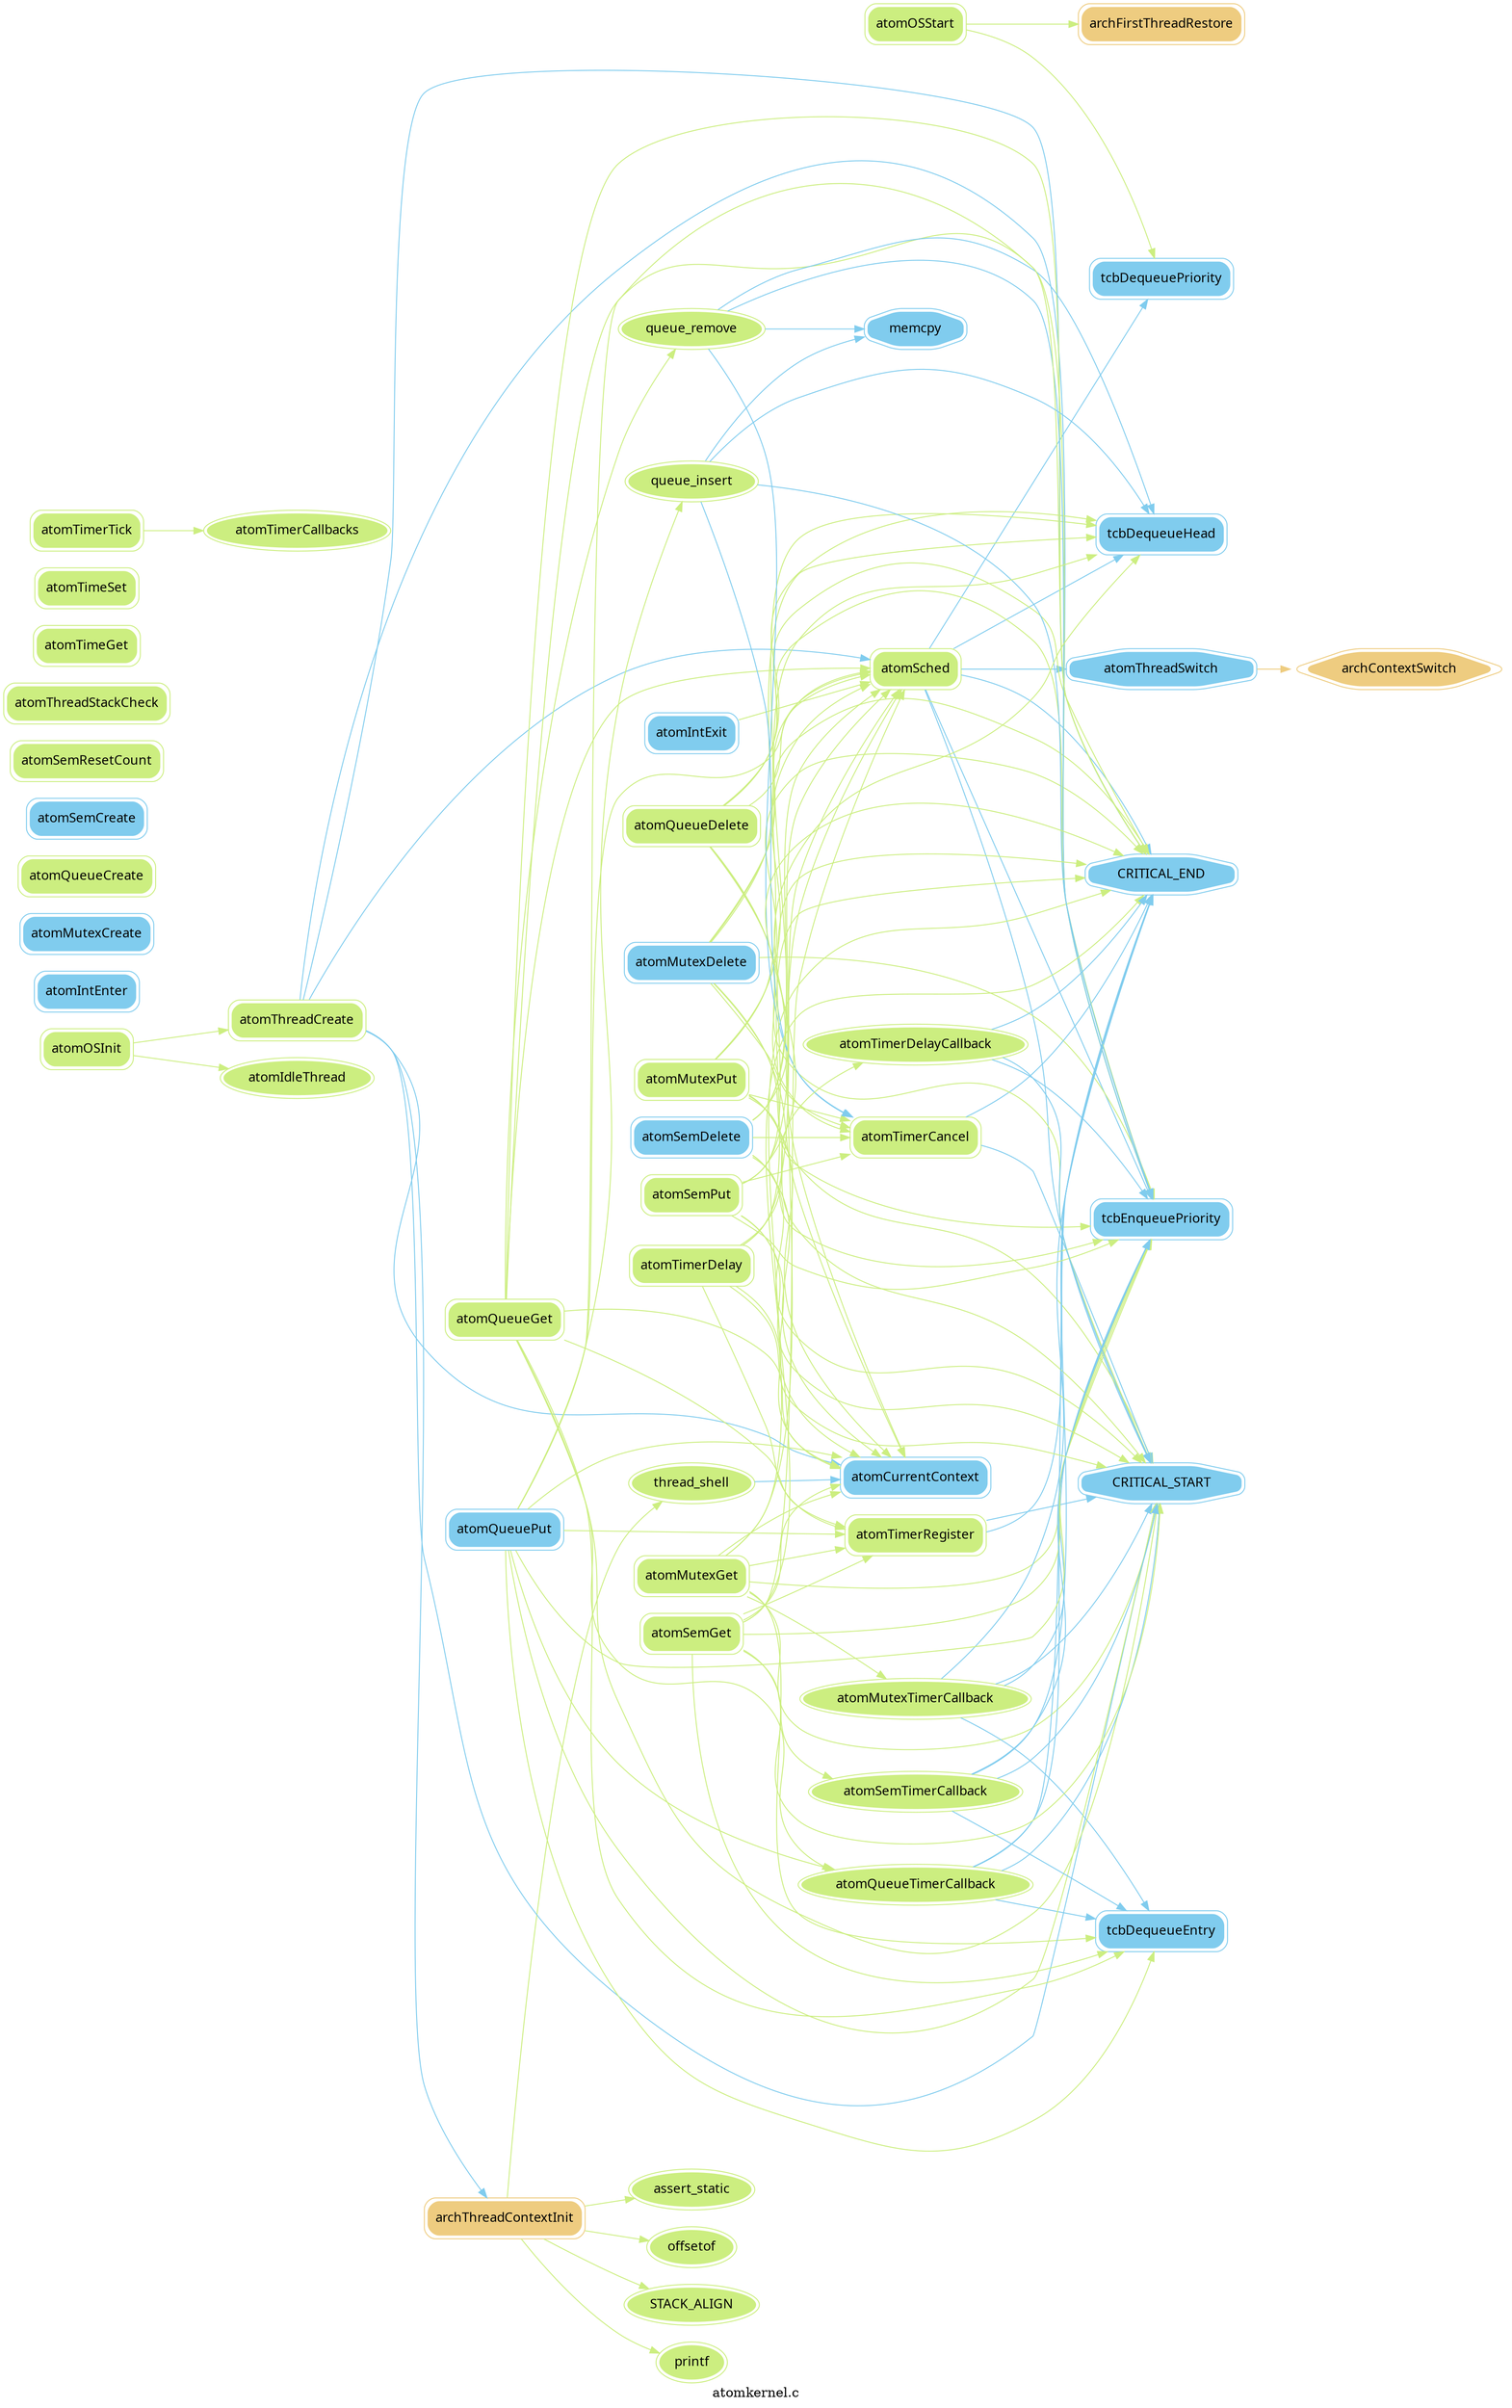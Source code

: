 digraph G {
node [peripheries=2 style="filled,rounded" fontname="Vera Sans YuanTi Mono" color="#eecc80"];
rankdir=LR;
label="atomkernel.c"
archFirstThreadRestore [shape=box];
archThreadContextInit [shape=box];
node [color="#ccee80" shape=ellipse];edge [color="#ccee80"];
archThreadContextInit->assert_static
node [color="#ccee80" shape=ellipse];edge [color="#ccee80"];
archThreadContextInit->offsetof
node [color="#ccee80" shape=ellipse];edge [color="#ccee80"];
archThreadContextInit->STACK_ALIGN
node [color="#ccee80" shape=ellipse];edge [color="#ccee80"];
archThreadContextInit->printf
node [color="#ccee80" shape=ellipse];edge [color="#ccee80"];
archThreadContextInit->thread_shell
node [color="#80ccee" shape=octagon];edge [color="#80ccee"];
thread_shell->atomCurrentContext
atomCurrentContext [shape=box];
atomIntEnter [shape=box];
atomIntExit [shape=box];
node [color="#ccee80" shape=ellipse];edge [color="#ccee80"];
atomIntExit->atomSched
node [color="#80ccee" shape=octagon];edge [color="#80ccee"];
atomSched->CRITICAL_START
node [color="#80ccee" shape=octagon];edge [color="#80ccee"];
atomSched->tcbDequeueHead
node [color="#80ccee" shape=octagon];edge [color="#80ccee"];
atomSched->atomThreadSwitch
node [color="#eecc80" shape=hexagon];edge [color="#eecc80"];
atomThreadSwitch->archContextSwitch
node [color="#80ccee" shape=octagon];edge [color="#80ccee"];
atomSched->tcbDequeuePriority
node [color="#80ccee" shape=octagon];edge [color="#80ccee"];
atomSched->tcbEnqueuePriority
node [color="#80ccee" shape=octagon];edge [color="#80ccee"];
atomSched->CRITICAL_END
atomMutexCreate [shape=box];
atomMutexDelete [shape=box];
node [color="#ccee80" shape=ellipse];edge [color="#ccee80"];
atomMutexDelete->CRITICAL_START
node [color="#ccee80" shape=ellipse];edge [color="#ccee80"];
atomMutexDelete->tcbDequeueHead
node [color="#ccee80" shape=ellipse];edge [color="#ccee80"];
atomMutexDelete->tcbEnqueuePriority
node [color="#ccee80" shape=ellipse];edge [color="#ccee80"];
atomMutexDelete->CRITICAL_END
node [color="#ccee80" shape=ellipse];edge [color="#ccee80"];
atomMutexDelete->atomTimerCancel
node [color="#80ccee" shape=octagon];edge [color="#80ccee"];
atomTimerCancel->CRITICAL_START
node [color="#80ccee" shape=octagon];edge [color="#80ccee"];
atomTimerCancel->CRITICAL_END
node [color="#ccee80" shape=ellipse];edge [color="#ccee80"];
atomMutexDelete->atomCurrentContext
node [color="#ccee80" shape=ellipse];edge [color="#ccee80"];
atomMutexDelete->atomSched
atomMutexGet [shape=box];
node [color="#ccee80" shape=ellipse];edge [color="#ccee80"];
atomMutexGet->atomCurrentContext
node [color="#ccee80" shape=ellipse];edge [color="#ccee80"];
atomMutexGet->CRITICAL_START
node [color="#ccee80" shape=ellipse];edge [color="#ccee80"];
atomMutexGet->CRITICAL_END
node [color="#ccee80" shape=ellipse];edge [color="#ccee80"];
atomMutexGet->tcbEnqueuePriority
node [color="#ccee80" shape=ellipse];edge [color="#ccee80"];
atomMutexGet->atomMutexTimerCallback
node [color="#80ccee" shape=octagon];edge [color="#80ccee"];
atomMutexTimerCallback->CRITICAL_START
node [color="#80ccee" shape=octagon];edge [color="#80ccee"];
atomMutexTimerCallback->tcbDequeueEntry
node [color="#80ccee" shape=octagon];edge [color="#80ccee"];
atomMutexTimerCallback->tcbEnqueuePriority
node [color="#80ccee" shape=octagon];edge [color="#80ccee"];
atomMutexTimerCallback->CRITICAL_END
node [color="#ccee80" shape=ellipse];edge [color="#ccee80"];
atomMutexGet->atomTimerRegister
node [color="#80ccee" shape=octagon];edge [color="#80ccee"];
atomTimerRegister->CRITICAL_START
node [color="#80ccee" shape=octagon];edge [color="#80ccee"];
atomTimerRegister->CRITICAL_END
node [color="#ccee80" shape=ellipse];edge [color="#ccee80"];
atomMutexGet->tcbDequeueEntry
node [color="#ccee80" shape=ellipse];edge [color="#ccee80"];
atomMutexGet->atomSched
atomMutexPut [shape=box];
node [color="#ccee80" shape=ellipse];edge [color="#ccee80"];
atomMutexPut->atomCurrentContext
node [color="#ccee80" shape=ellipse];edge [color="#ccee80"];
atomMutexPut->CRITICAL_START
node [color="#ccee80" shape=ellipse];edge [color="#ccee80"];
atomMutexPut->CRITICAL_END
node [color="#ccee80" shape=ellipse];edge [color="#ccee80"];
atomMutexPut->tcbDequeueHead
node [color="#ccee80" shape=ellipse];edge [color="#ccee80"];
atomMutexPut->tcbEnqueuePriority
node [color="#ccee80" shape=ellipse];edge [color="#ccee80"];
atomMutexPut->atomTimerCancel
node [color="#ccee80" shape=ellipse];edge [color="#ccee80"];
atomMutexPut->atomSched
atomOSInit [shape=box];
node [color="#ccee80" shape=ellipse];edge [color="#ccee80"];
atomOSInit->atomThreadCreate
node [color="#80ccee" shape=octagon];edge [color="#80ccee"];
atomThreadCreate->archThreadContextInit
node [color="#80ccee" shape=octagon];edge [color="#80ccee"];
atomThreadCreate->CRITICAL_START
node [color="#80ccee" shape=octagon];edge [color="#80ccee"];
atomThreadCreate->tcbEnqueuePriority
node [color="#80ccee" shape=octagon];edge [color="#80ccee"];
atomThreadCreate->CRITICAL_END
node [color="#80ccee" shape=octagon];edge [color="#80ccee"];
atomThreadCreate->atomCurrentContext
node [color="#80ccee" shape=octagon];edge [color="#80ccee"];
atomThreadCreate->atomSched
node [color="#ccee80" shape=ellipse];edge [color="#ccee80"];
atomOSInit->atomIdleThread
atomOSStart [shape=box];
node [color="#ccee80" shape=ellipse];edge [color="#ccee80"];
atomOSStart->tcbDequeuePriority
node [color="#ccee80" shape=ellipse];edge [color="#ccee80"];
atomOSStart->archFirstThreadRestore
atomQueueCreate [shape=box];
atomQueueDelete [shape=box];
node [color="#ccee80" shape=ellipse];edge [color="#ccee80"];
atomQueueDelete->CRITICAL_START
node [color="#ccee80" shape=ellipse];edge [color="#ccee80"];
atomQueueDelete->tcbDequeueHead
node [color="#ccee80" shape=ellipse];edge [color="#ccee80"];
atomQueueDelete->tcbEnqueuePriority
node [color="#ccee80" shape=ellipse];edge [color="#ccee80"];
atomQueueDelete->CRITICAL_END
node [color="#ccee80" shape=ellipse];edge [color="#ccee80"];
atomQueueDelete->atomTimerCancel
node [color="#ccee80" shape=ellipse];edge [color="#ccee80"];
atomQueueDelete->atomCurrentContext
node [color="#ccee80" shape=ellipse];edge [color="#ccee80"];
atomQueueDelete->atomSched
atomQueueGet [shape=box];
node [color="#ccee80" shape=ellipse];edge [color="#ccee80"];
atomQueueGet->CRITICAL_START
node [color="#ccee80" shape=ellipse];edge [color="#ccee80"];
atomQueueGet->atomCurrentContext
node [color="#ccee80" shape=ellipse];edge [color="#ccee80"];
atomQueueGet->tcbEnqueuePriority
node [color="#ccee80" shape=ellipse];edge [color="#ccee80"];
atomQueueGet->atomQueueTimerCallback
node [color="#80ccee" shape=octagon];edge [color="#80ccee"];
atomQueueTimerCallback->CRITICAL_START
node [color="#80ccee" shape=octagon];edge [color="#80ccee"];
atomQueueTimerCallback->tcbDequeueEntry
node [color="#80ccee" shape=octagon];edge [color="#80ccee"];
atomQueueTimerCallback->tcbEnqueuePriority
node [color="#80ccee" shape=octagon];edge [color="#80ccee"];
atomQueueTimerCallback->CRITICAL_END
node [color="#ccee80" shape=ellipse];edge [color="#ccee80"];
atomQueueGet->atomTimerRegister
node [color="#ccee80" shape=ellipse];edge [color="#ccee80"];
atomQueueGet->tcbDequeueEntry
node [color="#ccee80" shape=ellipse];edge [color="#ccee80"];
atomQueueGet->CRITICAL_END
node [color="#ccee80" shape=ellipse];edge [color="#ccee80"];
atomQueueGet->atomSched
node [color="#ccee80" shape=ellipse];edge [color="#ccee80"];
atomQueueGet->queue_remove
node [color="#80ccee" shape=octagon];edge [color="#80ccee"];
queue_remove->memcpy
node [color="#80ccee" shape=octagon];edge [color="#80ccee"];
queue_remove->tcbDequeueHead
node [color="#80ccee" shape=octagon];edge [color="#80ccee"];
queue_remove->tcbEnqueuePriority
node [color="#80ccee" shape=octagon];edge [color="#80ccee"];
queue_remove->atomTimerCancel
atomQueuePut [shape=box];
node [color="#ccee80" shape=ellipse];edge [color="#ccee80"];
atomQueuePut->CRITICAL_START
node [color="#ccee80" shape=ellipse];edge [color="#ccee80"];
atomQueuePut->atomCurrentContext
node [color="#ccee80" shape=ellipse];edge [color="#ccee80"];
atomQueuePut->tcbEnqueuePriority
node [color="#ccee80" shape=ellipse];edge [color="#ccee80"];
atomQueuePut->atomQueueTimerCallback
node [color="#ccee80" shape=ellipse];edge [color="#ccee80"];
atomQueuePut->atomTimerRegister
node [color="#ccee80" shape=ellipse];edge [color="#ccee80"];
atomQueuePut->tcbDequeueEntry
node [color="#ccee80" shape=ellipse];edge [color="#ccee80"];
atomQueuePut->CRITICAL_END
node [color="#ccee80" shape=ellipse];edge [color="#ccee80"];
atomQueuePut->atomSched
node [color="#ccee80" shape=ellipse];edge [color="#ccee80"];
atomQueuePut->queue_insert
node [color="#80ccee" shape=octagon];edge [color="#80ccee"];
queue_insert->memcpy
node [color="#80ccee" shape=octagon];edge [color="#80ccee"];
queue_insert->tcbDequeueHead
node [color="#80ccee" shape=octagon];edge [color="#80ccee"];
queue_insert->tcbEnqueuePriority
node [color="#80ccee" shape=octagon];edge [color="#80ccee"];
queue_insert->atomTimerCancel
atomSched [shape=box];
atomSemCreate [shape=box];
atomSemDelete [shape=box];
node [color="#ccee80" shape=ellipse];edge [color="#ccee80"];
atomSemDelete->CRITICAL_START
node [color="#ccee80" shape=ellipse];edge [color="#ccee80"];
atomSemDelete->tcbDequeueHead
node [color="#ccee80" shape=ellipse];edge [color="#ccee80"];
atomSemDelete->tcbEnqueuePriority
node [color="#ccee80" shape=ellipse];edge [color="#ccee80"];
atomSemDelete->CRITICAL_END
node [color="#ccee80" shape=ellipse];edge [color="#ccee80"];
atomSemDelete->atomTimerCancel
node [color="#ccee80" shape=ellipse];edge [color="#ccee80"];
atomSemDelete->atomCurrentContext
node [color="#ccee80" shape=ellipse];edge [color="#ccee80"];
atomSemDelete->atomSched
atomSemGet [shape=box];
node [color="#ccee80" shape=ellipse];edge [color="#ccee80"];
atomSemGet->CRITICAL_START
node [color="#ccee80" shape=ellipse];edge [color="#ccee80"];
atomSemGet->atomCurrentContext
node [color="#ccee80" shape=ellipse];edge [color="#ccee80"];
atomSemGet->tcbEnqueuePriority
node [color="#ccee80" shape=ellipse];edge [color="#ccee80"];
atomSemGet->CRITICAL_END
node [color="#ccee80" shape=ellipse];edge [color="#ccee80"];
atomSemGet->atomSemTimerCallback
node [color="#80ccee" shape=octagon];edge [color="#80ccee"];
atomSemTimerCallback->CRITICAL_START
node [color="#80ccee" shape=octagon];edge [color="#80ccee"];
atomSemTimerCallback->tcbDequeueEntry
node [color="#80ccee" shape=octagon];edge [color="#80ccee"];
atomSemTimerCallback->tcbEnqueuePriority
node [color="#80ccee" shape=octagon];edge [color="#80ccee"];
atomSemTimerCallback->CRITICAL_END
node [color="#ccee80" shape=ellipse];edge [color="#ccee80"];
atomSemGet->atomTimerRegister
node [color="#ccee80" shape=ellipse];edge [color="#ccee80"];
atomSemGet->tcbDequeueEntry
node [color="#ccee80" shape=ellipse];edge [color="#ccee80"];
atomSemGet->atomSched
atomSemPut [shape=box];
node [color="#ccee80" shape=ellipse];edge [color="#ccee80"];
atomSemPut->CRITICAL_START
node [color="#ccee80" shape=ellipse];edge [color="#ccee80"];
atomSemPut->tcbDequeueHead
node [color="#ccee80" shape=ellipse];edge [color="#ccee80"];
atomSemPut->tcbEnqueuePriority
node [color="#ccee80" shape=ellipse];edge [color="#ccee80"];
atomSemPut->CRITICAL_END
node [color="#ccee80" shape=ellipse];edge [color="#ccee80"];
atomSemPut->atomTimerCancel
node [color="#ccee80" shape=ellipse];edge [color="#ccee80"];
atomSemPut->atomCurrentContext
node [color="#ccee80" shape=ellipse];edge [color="#ccee80"];
atomSemPut->atomSched
atomSemResetCount [shape=box];
atomThreadCreate [shape=box];
atomThreadStackCheck [shape=box];
atomTimeGet [shape=box];
atomTimeSet [shape=box];
atomTimerCancel [shape=box];
atomTimerDelay [shape=box];
node [color="#ccee80" shape=ellipse];edge [color="#ccee80"];
atomTimerDelay->atomCurrentContext
node [color="#ccee80" shape=ellipse];edge [color="#ccee80"];
atomTimerDelay->CRITICAL_START
node [color="#ccee80" shape=ellipse];edge [color="#ccee80"];
atomTimerDelay->atomTimerDelayCallback
node [color="#80ccee" shape=octagon];edge [color="#80ccee"];
atomTimerDelayCallback->CRITICAL_START
node [color="#80ccee" shape=octagon];edge [color="#80ccee"];
atomTimerDelayCallback->tcbEnqueuePriority
node [color="#80ccee" shape=octagon];edge [color="#80ccee"];
atomTimerDelayCallback->CRITICAL_END
node [color="#ccee80" shape=ellipse];edge [color="#ccee80"];
atomTimerDelay->atomTimerRegister
node [color="#ccee80" shape=ellipse];edge [color="#ccee80"];
atomTimerDelay->CRITICAL_END
node [color="#ccee80" shape=ellipse];edge [color="#ccee80"];
atomTimerDelay->atomSched
atomTimerRegister [shape=box];
atomTimerTick [shape=box];
node [color="#ccee80" shape=ellipse];edge [color="#ccee80"];
atomTimerTick->atomTimerCallbacks
tcbDequeueEntry [shape=box];
tcbDequeueHead [shape=box];
tcbDequeuePriority [shape=box];
tcbEnqueuePriority [shape=box];
}
